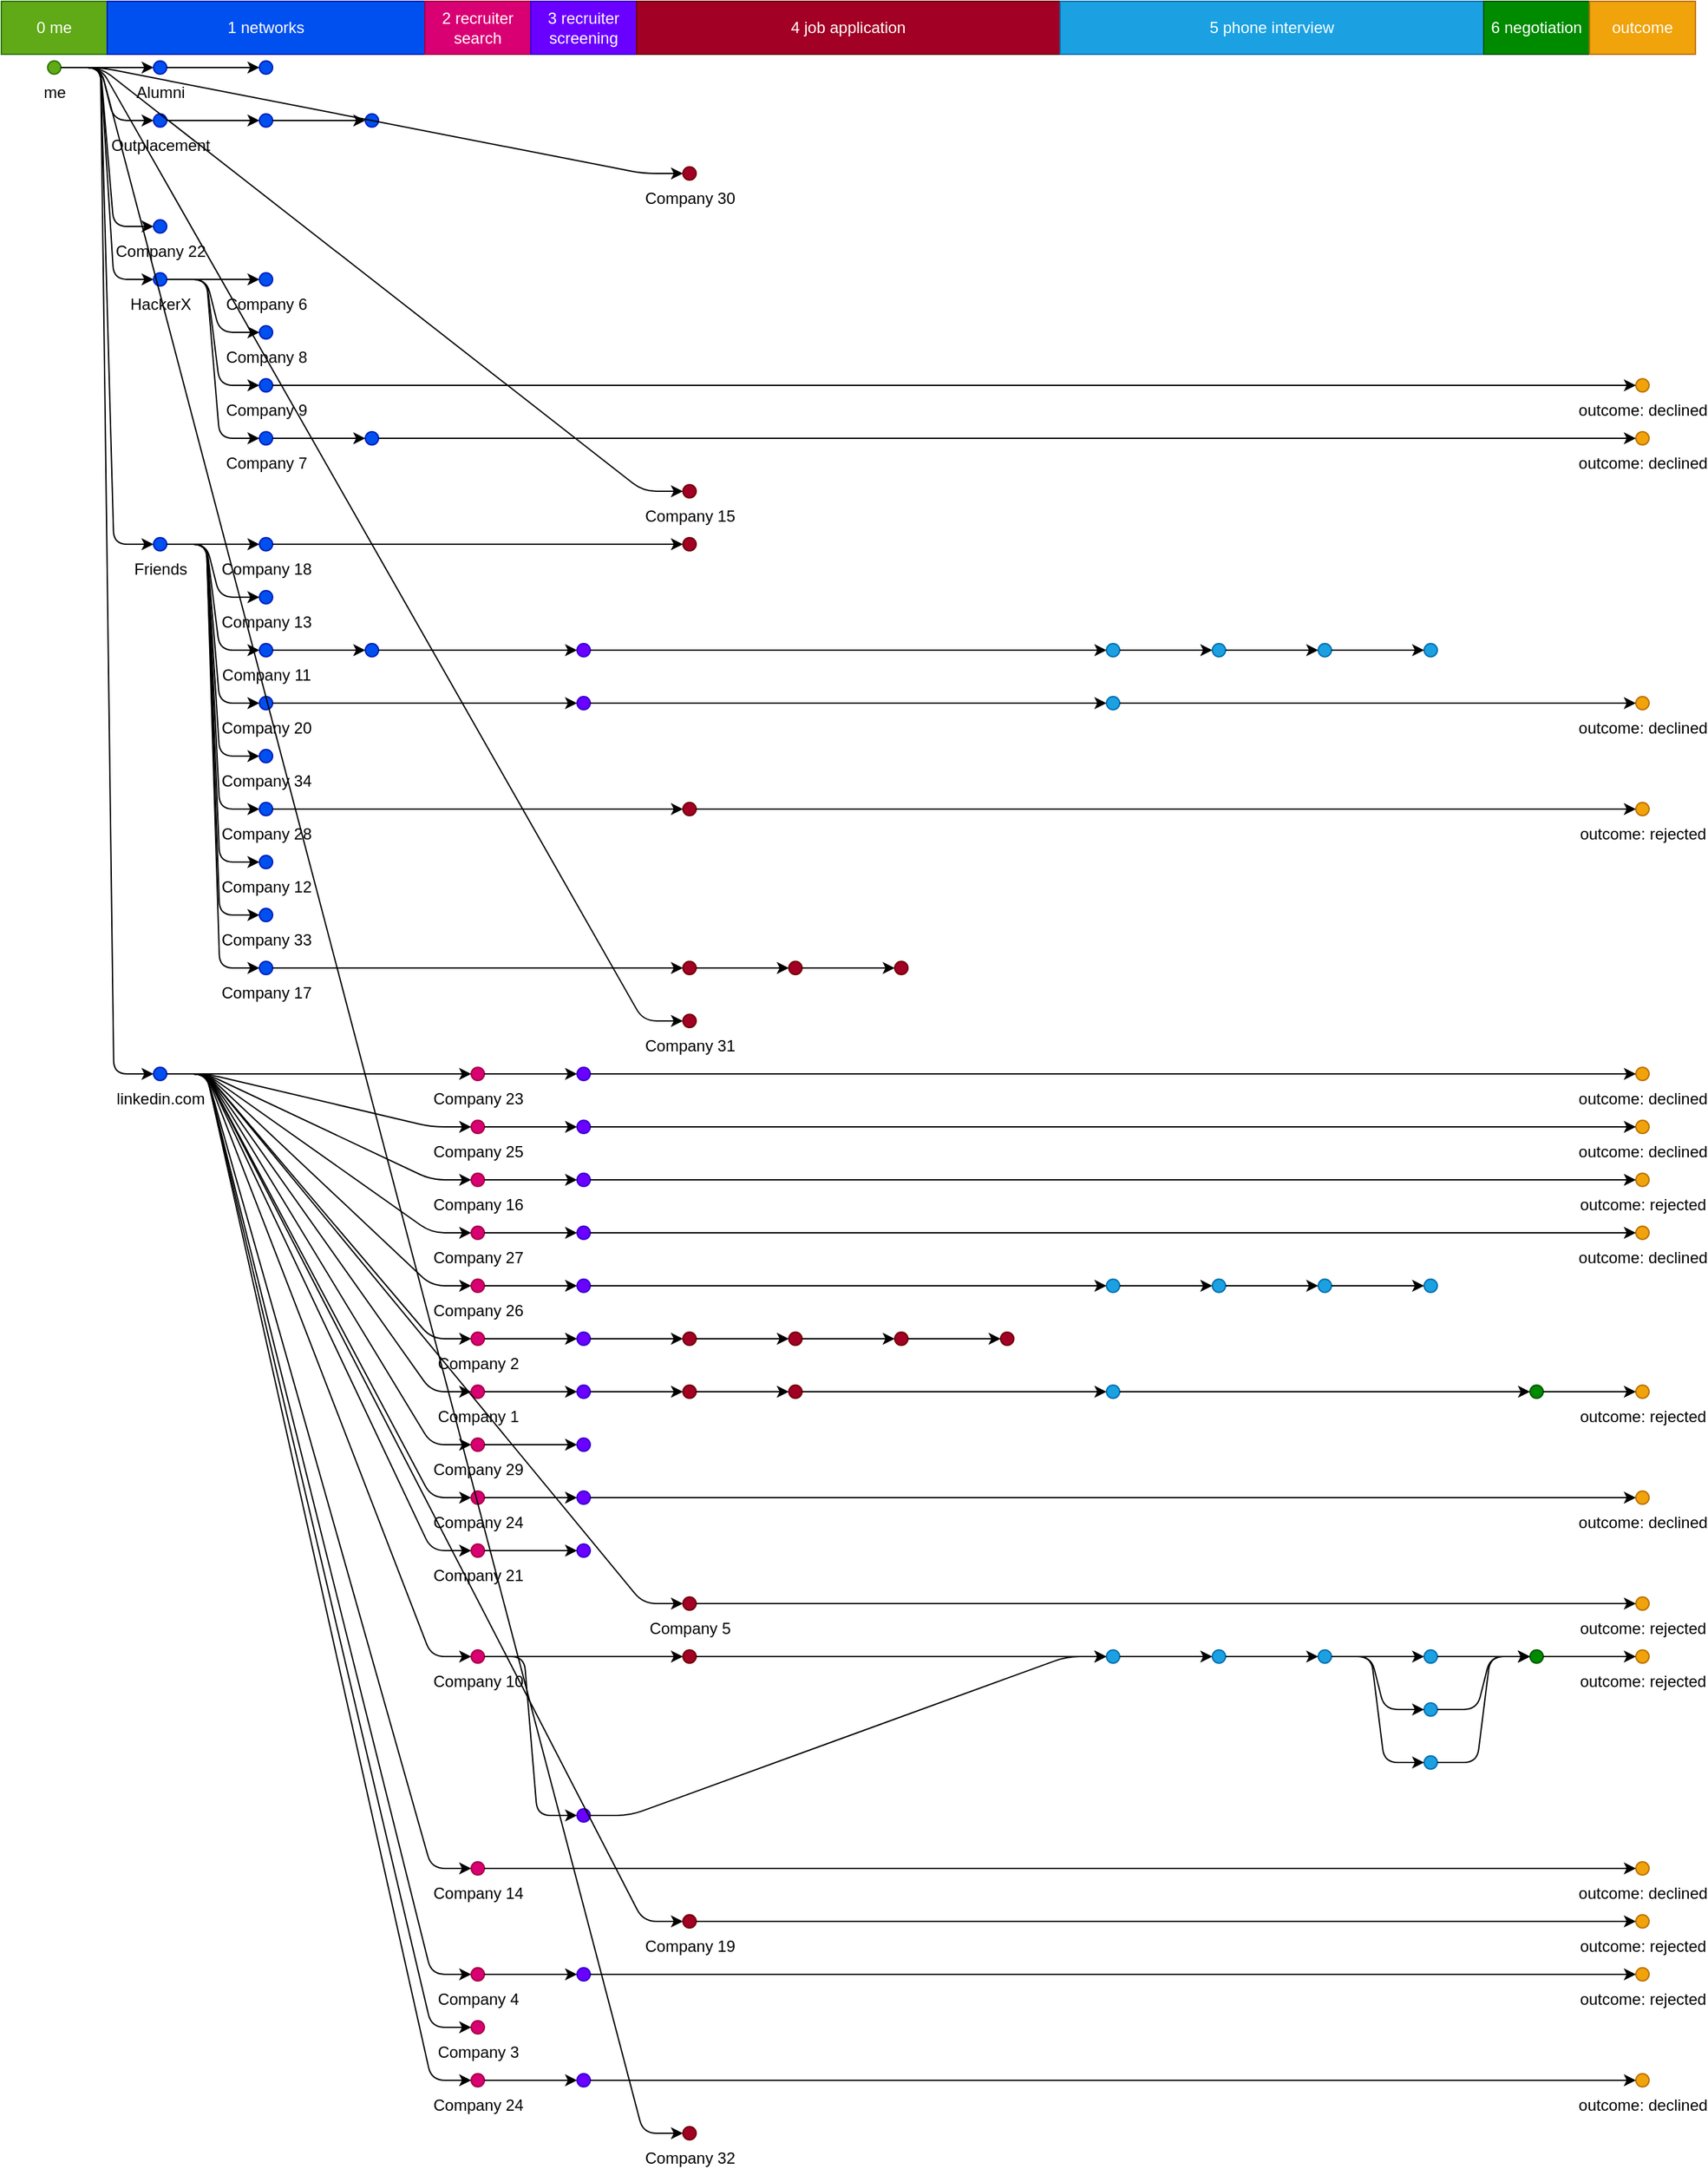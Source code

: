 <mxGraphModel dx="640" dy="480">
	<root>
		<mxCell id="root" style=""></mxCell>
		<mxCell id="layer1" style="" parent="root"></mxCell>
		<mxCell id="0 me" value="0 me" style="html=1;whiteSpace=wrap;fontColor=#ffffff;fillColor=#60A917;strokeColor=#2D7600;" parent="layer1" vertex="1">
			<mxGeometry width="80" height="40" as="geometry"></mxGeometry>
		</mxCell>
		<mxCell id="1 networks" value="1 networks" style="fillColor=#0050ef;html=1;whiteSpace=wrap;fontColor=#ffffff;strokeColor=#001DBC;" parent="layer1" vertex="1">
			<mxGeometry x="80" width="240" height="40" as="geometry"></mxGeometry>
		</mxCell>
		<mxCell id="2 recruiter search" value="2 recruiter search" style="fontColor=#ffffff;fillColor=#d80073;strokeColor=#A50040;html=1;whiteSpace=wrap;" parent="layer1" vertex="1">
			<mxGeometry x="320" width="80" height="40" as="geometry"></mxGeometry>
		</mxCell>
		<mxCell id="3 recruiter screening" value="3 recruiter screening" style="html=1;whiteSpace=wrap;fontColor=#ffffff;strokeColor=#3700CC;fillColor=#6a00ff;" parent="layer1" vertex="1">
			<mxGeometry x="400" width="80" height="40" as="geometry"></mxGeometry>
		</mxCell>
		<mxCell id="4 job application" value="4 job application" style="html=1;whiteSpace=wrap;fontColor=#ffffff;strokeColor=#6F0000;fillColor=#a20025;" parent="layer1" vertex="1">
			<mxGeometry x="480" width="320" height="40" as="geometry"></mxGeometry>
		</mxCell>
		<mxCell id="5 phone interview" value="5 phone interview" style="fontColor=#ffffff;fillColor=#1ba1e2;strokeColor=#006EAF;html=1;whiteSpace=wrap;" parent="layer1" vertex="1">
			<mxGeometry x="800" width="320" height="40" as="geometry"></mxGeometry>
		</mxCell>
		<mxCell id="6 negotiation" value="6 negotiation" style="fillColor=#008a00;html=1;whiteSpace=wrap;fontColor=#ffffff;strokeColor=#005700;" parent="layer1" vertex="1">
			<mxGeometry x="1120" width="80" height="40" as="geometry"></mxGeometry>
		</mxCell>
		<mxCell id="outcome" value="outcome" style="whiteSpace=wrap;fontColor=#ffffff;strokeColor=#BD7000;fillColor=#f0a30a;html=1;" parent="layer1" vertex="1">
			<mxGeometry x="1200" width="80" height="40" as="geometry"></mxGeometry>
		</mxCell>
		<mxCell id="0" value="me" style="ellipse;aspect=fixed;html=1;labelPosition=center;verticalAlign=top;strokeColor=#2D7600;fillColor=#60A917;verticalLabelPosition=bottom;align=center;fontColor=#000000;" parent="layer1" vertex="1">
			<mxGeometry x="35" y="45" width="10" height="10" as="geometry"></mxGeometry>
		</mxCell>
		<mxCell id="wfalumni" value="Alumni" style="align=center;verticalAlign=top;html=1;labelPosition=center;verticalLabelPosition=bottom;fontColor=#000000;strokeColor=#001DBC;fillColor=#0050ef;ellipse;aspect=fixed;" parent="layer1" vertex="1">
			<mxGeometry x="115" y="45" width="10" height="10" as="geometry"></mxGeometry>
		</mxCell>
		<mxCell id="29" style="labelPosition=center;align=center;verticalLabelPosition=bottom;verticalAlign=top;fontColor=#000000;strokeColor=#001DBC;fillColor=#0050ef;ellipse;aspect=fixed;html=1;" parent="layer1" vertex="1">
			<mxGeometry x="195" y="45" width="10" height="10" as="geometry"></mxGeometry>
		</mxCell>
		<mxCell id="wfalumni-29" style="strokeWidth=1;edgeStyle=entityRelationEdgeStyle;orthogonalLoop=1;jettySize=auto;html=1;" parent="layer1" edge="1" source="wfalumni" target="29">
			<mxGeometry relative="1" as="geometry"></mxGeometry>
		</mxCell>
		<mxCell id="0-wfalumni" style="edgeStyle=entityRelationEdgeStyle;orthogonalLoop=1;jettySize=auto;html=1;strokeWidth=1;" parent="layer1" edge="1" source="0" target="wfalumni">
			<mxGeometry relative="1" as="geometry"></mxGeometry>
		</mxCell>
		<mxCell id="keystone" value="Outplacement" style="verticalLabelPosition=bottom;align=center;verticalAlign=top;fontColor=#000000;strokeColor=#001DBC;fillColor=#0050ef;html=1;aspect=fixed;labelPosition=center;ellipse;" parent="layer1" vertex="1">
			<mxGeometry x="115" y="85" width="10" height="10" as="geometry"></mxGeometry>
		</mxCell>
		<mxCell id="14" style="html=1;align=center;fillColor=#0050ef;ellipse;aspect=fixed;labelPosition=center;verticalLabelPosition=bottom;verticalAlign=top;fontColor=#000000;strokeColor=#001DBC;" parent="layer1" vertex="1">
			<mxGeometry x="195" y="85" width="10" height="10" as="geometry"></mxGeometry>
		</mxCell>
		<mxCell id="28" style="ellipse;aspect=fixed;verticalLabelPosition=bottom;align=center;verticalAlign=top;fontColor=#000000;fillColor=#0050ef;strokeColor=#001DBC;html=1;labelPosition=center;" parent="layer1" vertex="1">
			<mxGeometry x="275" y="85" width="10" height="10" as="geometry"></mxGeometry>
		</mxCell>
		<mxCell id="14-28" style="edgeStyle=entityRelationEdgeStyle;orthogonalLoop=1;jettySize=auto;html=1;strokeWidth=1;" parent="layer1" edge="1" source="14" target="28">
			<mxGeometry relative="1" as="geometry"></mxGeometry>
		</mxCell>
		<mxCell id="keystone-14" style="edgeStyle=entityRelationEdgeStyle;orthogonalLoop=1;jettySize=auto;html=1;strokeWidth=1;" parent="layer1" edge="1" source="keystone" target="14">
			<mxGeometry relative="1" as="geometry"></mxGeometry>
		</mxCell>
		<mxCell id="0-keystone" style="jettySize=auto;html=1;strokeWidth=1;edgeStyle=entityRelationEdgeStyle;orthogonalLoop=1;" parent="layer1" edge="1" source="0" target="keystone">
			<mxGeometry relative="1" as="geometry"></mxGeometry>
		</mxCell>
		<mxCell id="84" value="Company 30" style="ellipse;verticalAlign=top;fontColor=#000000;strokeColor=#6F0000;aspect=fixed;html=1;labelPosition=center;verticalLabelPosition=bottom;align=center;fillColor=#a20025;" parent="layer1" vertex="1">
			<mxGeometry x="515" y="125" width="10" height="10" as="geometry"></mxGeometry>
		</mxCell>
		<mxCell id="0-84" style="edgeStyle=entityRelationEdgeStyle;orthogonalLoop=1;jettySize=auto;html=1;strokeWidth=1;" parent="layer1" edge="1" source="0" target="84">
			<mxGeometry relative="1" as="geometry"></mxGeometry>
		</mxCell>
		<mxCell id="42" value="Company 22" style="ellipse;html=1;verticalLabelPosition=bottom;fontColor=#000000;fillColor=#0050ef;aspect=fixed;labelPosition=center;align=center;verticalAlign=top;strokeColor=#001DBC;" parent="layer1" vertex="1">
			<mxGeometry x="115" y="165" width="10" height="10" as="geometry"></mxGeometry>
		</mxCell>
		<mxCell id="0-42" style="orthogonalLoop=1;jettySize=auto;html=1;strokeWidth=1;edgeStyle=entityRelationEdgeStyle;" parent="layer1" edge="1" source="0" target="42">
			<mxGeometry relative="1" as="geometry"></mxGeometry>
		</mxCell>
		<mxCell id="hackerx" value="HackerX" style="ellipse;html=1;labelPosition=center;verticalLabelPosition=bottom;aspect=fixed;align=center;verticalAlign=top;fontColor=#000000;strokeColor=#001DBC;fillColor=#0050ef;" parent="layer1" vertex="1">
			<mxGeometry x="115" y="205" width="10" height="10" as="geometry"></mxGeometry>
		</mxCell>
		<mxCell id="10" value="Company 6" style="aspect=fixed;html=1;align=center;fillColor=#0050ef;ellipse;labelPosition=center;verticalLabelPosition=bottom;verticalAlign=top;fontColor=#000000;strokeColor=#001DBC;" parent="layer1" vertex="1">
			<mxGeometry x="195" y="205" width="10" height="10" as="geometry"></mxGeometry>
		</mxCell>
		<mxCell id="hackerx-10" style="edgeStyle=entityRelationEdgeStyle;orthogonalLoop=1;jettySize=auto;html=1;strokeWidth=1;" parent="layer1" edge="1" source="hackerx" target="10">
			<mxGeometry relative="1" as="geometry"></mxGeometry>
		</mxCell>
		<mxCell id="12" value="Company 8" style="ellipse;align=center;fillColor=#0050ef;aspect=fixed;html=1;labelPosition=center;verticalLabelPosition=bottom;verticalAlign=top;fontColor=#000000;strokeColor=#001DBC;" parent="layer1" vertex="1">
			<mxGeometry x="195" y="245" width="10" height="10" as="geometry"></mxGeometry>
		</mxCell>
		<mxCell id="hackerx-12" style="edgeStyle=entityRelationEdgeStyle;orthogonalLoop=1;jettySize=auto;html=1;strokeWidth=1;" parent="layer1" edge="1" source="hackerx" target="12">
			<mxGeometry relative="1" as="geometry"></mxGeometry>
		</mxCell>
		<mxCell id="13" value="Company 9" style="fillColor=#0050ef;ellipse;html=1;verticalAlign=top;strokeColor=#001DBC;fontColor=#000000;aspect=fixed;labelPosition=center;verticalLabelPosition=bottom;align=center;" parent="layer1" vertex="1">
			<mxGeometry x="195" y="285" width="10" height="10" as="geometry"></mxGeometry>
		</mxCell>
		<mxCell id="13declined" value="outcome: declined" style="labelPosition=center;fillColor=#f0a30a;html=1;aspect=fixed;verticalLabelPosition=bottom;align=center;verticalAlign=top;fontColor=#000000;strokeColor=#BD7000;ellipse;" parent="layer1" vertex="1">
			<mxGeometry x="1235" y="285" width="10" height="10" as="geometry"></mxGeometry>
		</mxCell>
		<mxCell id="13-13declined" style="orthogonalLoop=1;jettySize=auto;html=1;strokeWidth=1;edgeStyle=entityRelationEdgeStyle;" parent="layer1" edge="1" source="13" target="13declined">
			<mxGeometry relative="1" as="geometry"></mxGeometry>
		</mxCell>
		<mxCell id="hackerx-13" style="orthogonalLoop=1;jettySize=auto;html=1;strokeWidth=1;edgeStyle=entityRelationEdgeStyle;" parent="layer1" edge="1" source="hackerx" target="13">
			<mxGeometry relative="1" as="geometry"></mxGeometry>
		</mxCell>
		<mxCell id="11" value="Company 7" style="ellipse;aspect=fixed;html=1;align=center;fontColor=#000000;labelPosition=center;verticalLabelPosition=bottom;verticalAlign=top;fillColor=#0050ef;strokeColor=#001DBC;" parent="layer1" vertex="1">
			<mxGeometry x="195" y="325" width="10" height="10" as="geometry"></mxGeometry>
		</mxCell>
		<mxCell id="17" style="strokeColor=#001DBC;fillColor=#0050ef;aspect=fixed;html=1;verticalAlign=top;fontColor=#000000;ellipse;labelPosition=center;verticalLabelPosition=bottom;align=center;" parent="layer1" vertex="1">
			<mxGeometry x="275" y="325" width="10" height="10" as="geometry"></mxGeometry>
		</mxCell>
		<mxCell id="17declined" value="outcome: declined" style="ellipse;labelPosition=center;verticalLabelPosition=bottom;fontColor=#000000;fillColor=#f0a30a;aspect=fixed;html=1;align=center;verticalAlign=top;strokeColor=#BD7000;" parent="layer1" vertex="1">
			<mxGeometry x="1235" y="325" width="10" height="10" as="geometry"></mxGeometry>
		</mxCell>
		<mxCell id="17-17declined" style="html=1;strokeWidth=1;edgeStyle=entityRelationEdgeStyle;orthogonalLoop=1;jettySize=auto;" parent="layer1" edge="1" source="17" target="17declined">
			<mxGeometry relative="1" as="geometry"></mxGeometry>
		</mxCell>
		<mxCell id="11-17" style="orthogonalLoop=1;jettySize=auto;html=1;strokeWidth=1;edgeStyle=entityRelationEdgeStyle;" parent="layer1" edge="1" source="11" target="17">
			<mxGeometry relative="1" as="geometry"></mxGeometry>
		</mxCell>
		<mxCell id="hackerx-11" style="edgeStyle=entityRelationEdgeStyle;orthogonalLoop=1;jettySize=auto;html=1;strokeWidth=1;" parent="layer1" edge="1" source="hackerx" target="11">
			<mxGeometry relative="1" as="geometry"></mxGeometry>
		</mxCell>
		<mxCell id="0-hackerx" style="edgeStyle=entityRelationEdgeStyle;orthogonalLoop=1;jettySize=auto;html=1;strokeWidth=1;" parent="layer1" edge="1" source="0" target="hackerx">
			<mxGeometry relative="1" as="geometry"></mxGeometry>
		</mxCell>
		<mxCell id="30" value="Company 15" style="verticalLabelPosition=bottom;align=center;verticalAlign=top;fontColor=#000000;fillColor=#a20025;ellipse;html=1;labelPosition=center;strokeColor=#6F0000;aspect=fixed;" parent="layer1" vertex="1">
			<mxGeometry x="515" y="365" width="10" height="10" as="geometry"></mxGeometry>
		</mxCell>
		<mxCell id="0-30" style="edgeStyle=entityRelationEdgeStyle;orthogonalLoop=1;jettySize=auto;html=1;strokeWidth=1;" parent="layer1" edge="1" source="0" target="30">
			<mxGeometry relative="1" as="geometry"></mxGeometry>
		</mxCell>
		<mxCell id="friends" value="Friends" style="align=center;fontColor=#000000;fillColor=#0050ef;ellipse;aspect=fixed;html=1;labelPosition=center;verticalLabelPosition=bottom;verticalAlign=top;strokeColor=#001DBC;" parent="layer1" vertex="1">
			<mxGeometry x="115" y="405" width="10" height="10" as="geometry"></mxGeometry>
		</mxCell>
		<mxCell id="35" value="Company 18" style="fillColor=#0050ef;strokeColor=#001DBC;aspect=fixed;html=1;labelPosition=center;verticalLabelPosition=bottom;align=center;ellipse;verticalAlign=top;fontColor=#000000;" parent="layer1" vertex="1">
			<mxGeometry x="195" y="405" width="10" height="10" as="geometry"></mxGeometry>
		</mxCell>
		<mxCell id="36" style="ellipse;aspect=fixed;align=center;fillColor=#a20025;strokeColor=#6F0000;html=1;labelPosition=center;verticalLabelPosition=bottom;verticalAlign=top;fontColor=#000000;" parent="layer1" vertex="1">
			<mxGeometry x="515" y="405" width="10" height="10" as="geometry"></mxGeometry>
		</mxCell>
		<mxCell id="35-36" style="orthogonalLoop=1;jettySize=auto;html=1;strokeWidth=1;edgeStyle=entityRelationEdgeStyle;" parent="layer1" edge="1" source="35" target="36">
			<mxGeometry relative="1" as="geometry"></mxGeometry>
		</mxCell>
		<mxCell id="friends-35" style="edgeStyle=entityRelationEdgeStyle;orthogonalLoop=1;jettySize=auto;html=1;strokeWidth=1;" parent="layer1" edge="1" source="friends" target="35">
			<mxGeometry relative="1" as="geometry"></mxGeometry>
		</mxCell>
		<mxCell id="22" value="Company 13" style="ellipse;aspect=fixed;labelPosition=center;fontColor=#000000;fillColor=#0050ef;html=1;verticalLabelPosition=bottom;align=center;verticalAlign=top;strokeColor=#001DBC;" parent="layer1" vertex="1">
			<mxGeometry x="195" y="445" width="10" height="10" as="geometry"></mxGeometry>
		</mxCell>
		<mxCell id="friends-22" style="html=1;strokeWidth=1;edgeStyle=entityRelationEdgeStyle;orthogonalLoop=1;jettySize=auto;" parent="layer1" edge="1" source="friends" target="22">
			<mxGeometry relative="1" as="geometry"></mxGeometry>
		</mxCell>
		<mxCell id="18" value="Company 11" style="labelPosition=center;align=center;fillColor=#0050ef;ellipse;aspect=fixed;html=1;verticalLabelPosition=bottom;verticalAlign=top;fontColor=#000000;strokeColor=#001DBC;" parent="layer1" vertex="1">
			<mxGeometry x="195" y="485" width="10" height="10" as="geometry"></mxGeometry>
		</mxCell>
		<mxCell id="19" style="html=1;verticalAlign=top;strokeColor=#001DBC;aspect=fixed;labelPosition=center;verticalLabelPosition=bottom;align=center;fontColor=#000000;fillColor=#0050ef;ellipse;" parent="layer1" vertex="1">
			<mxGeometry x="275" y="485" width="10" height="10" as="geometry"></mxGeometry>
		</mxCell>
		<mxCell id="25" style="strokeColor=#3700CC;fillColor=#6a00ff;ellipse;labelPosition=center;verticalAlign=top;align=center;fontColor=#000000;aspect=fixed;html=1;verticalLabelPosition=bottom;" parent="layer1" vertex="1">
			<mxGeometry x="435" y="485" width="10" height="10" as="geometry"></mxGeometry>
		</mxCell>
		<mxCell id="26" style="verticalLabelPosition=bottom;align=center;fontColor=#000000;fillColor=#1ba1e2;aspect=fixed;html=1;labelPosition=center;verticalAlign=top;strokeColor=#006EAF;ellipse;" parent="layer1" vertex="1">
			<mxGeometry x="835" y="485" width="10" height="10" as="geometry"></mxGeometry>
		</mxCell>
		<mxCell id="51" style="aspect=fixed;html=1;align=center;fontColor=#000000;ellipse;labelPosition=center;verticalLabelPosition=bottom;verticalAlign=top;fillColor=#1ba1e2;strokeColor=#006EAF;" parent="layer1" vertex="1">
			<mxGeometry x="915" y="485" width="10" height="10" as="geometry"></mxGeometry>
		</mxCell>
		<mxCell id="52" style="ellipse;html=1;labelPosition=center;verticalLabelPosition=bottom;verticalAlign=top;aspect=fixed;align=center;fontColor=#000000;strokeColor=#006EAF;fillColor=#1ba1e2;" parent="layer1" vertex="1">
			<mxGeometry x="995" y="485" width="10" height="10" as="geometry"></mxGeometry>
		</mxCell>
		<mxCell id="76" style="ellipse;html=1;verticalLabelPosition=bottom;align=center;fontColor=#000000;strokeColor=#006EAF;aspect=fixed;labelPosition=center;verticalAlign=top;fillColor=#1ba1e2;" parent="layer1" vertex="1">
			<mxGeometry x="1075" y="485" width="10" height="10" as="geometry"></mxGeometry>
		</mxCell>
		<mxCell id="52-76" style="strokeWidth=1;edgeStyle=entityRelationEdgeStyle;orthogonalLoop=1;jettySize=auto;html=1;" parent="layer1" edge="1" source="52" target="76">
			<mxGeometry relative="1" as="geometry"></mxGeometry>
		</mxCell>
		<mxCell id="51-52" style="strokeWidth=1;edgeStyle=entityRelationEdgeStyle;orthogonalLoop=1;jettySize=auto;html=1;" parent="layer1" edge="1" source="51" target="52">
			<mxGeometry relative="1" as="geometry"></mxGeometry>
		</mxCell>
		<mxCell id="26-51" style="edgeStyle=entityRelationEdgeStyle;orthogonalLoop=1;jettySize=auto;html=1;strokeWidth=1;" parent="layer1" edge="1" source="26" target="51">
			<mxGeometry relative="1" as="geometry"></mxGeometry>
		</mxCell>
		<mxCell id="25-26" style="strokeWidth=1;edgeStyle=entityRelationEdgeStyle;orthogonalLoop=1;jettySize=auto;html=1;" parent="layer1" edge="1" source="25" target="26">
			<mxGeometry relative="1" as="geometry"></mxGeometry>
		</mxCell>
		<mxCell id="19-25" style="edgeStyle=entityRelationEdgeStyle;orthogonalLoop=1;jettySize=auto;html=1;strokeWidth=1;" parent="layer1" edge="1" source="19" target="25">
			<mxGeometry relative="1" as="geometry"></mxGeometry>
		</mxCell>
		<mxCell id="18-19" style="edgeStyle=entityRelationEdgeStyle;orthogonalLoop=1;jettySize=auto;html=1;strokeWidth=1;" parent="layer1" edge="1" source="18" target="19">
			<mxGeometry relative="1" as="geometry"></mxGeometry>
		</mxCell>
		<mxCell id="friends-18" style="edgeStyle=entityRelationEdgeStyle;orthogonalLoop=1;jettySize=auto;html=1;strokeWidth=1;" parent="layer1" edge="1" source="friends" target="18">
			<mxGeometry relative="1" as="geometry"></mxGeometry>
		</mxCell>
		<mxCell id="38" value="Company 20" style="strokeColor=#001DBC;aspect=fixed;html=1;align=center;verticalAlign=top;fontColor=#000000;fillColor=#0050ef;ellipse;labelPosition=center;verticalLabelPosition=bottom;" parent="layer1" vertex="1">
			<mxGeometry x="195" y="525" width="10" height="10" as="geometry"></mxGeometry>
		</mxCell>
		<mxCell id="39" style="ellipse;aspect=fixed;html=1;align=center;verticalAlign=top;strokeColor=#3700CC;labelPosition=center;verticalLabelPosition=bottom;fontColor=#000000;fillColor=#6a00ff;" parent="layer1" vertex="1">
			<mxGeometry x="435" y="525" width="10" height="10" as="geometry"></mxGeometry>
		</mxCell>
		<mxCell id="40" style="aspect=fixed;html=1;verticalLabelPosition=bottom;align=center;verticalAlign=top;fillColor=#1ba1e2;ellipse;labelPosition=center;fontColor=#000000;strokeColor=#006EAF;" parent="layer1" vertex="1">
			<mxGeometry x="835" y="525" width="10" height="10" as="geometry"></mxGeometry>
		</mxCell>
		<mxCell id="40declined" value="outcome: declined" style="align=center;verticalAlign=top;strokeColor=#BD7000;ellipse;html=1;labelPosition=center;verticalLabelPosition=bottom;aspect=fixed;fontColor=#000000;fillColor=#f0a30a;" parent="layer1" vertex="1">
			<mxGeometry x="1235" y="525" width="10" height="10" as="geometry"></mxGeometry>
		</mxCell>
		<mxCell id="40-40declined" style="edgeStyle=entityRelationEdgeStyle;orthogonalLoop=1;jettySize=auto;html=1;strokeWidth=1;" parent="layer1" edge="1" source="40" target="40declined">
			<mxGeometry relative="1" as="geometry"></mxGeometry>
		</mxCell>
		<mxCell id="39-40" style="orthogonalLoop=1;jettySize=auto;html=1;strokeWidth=1;edgeStyle=entityRelationEdgeStyle;" parent="layer1" edge="1" source="39" target="40">
			<mxGeometry relative="1" as="geometry"></mxGeometry>
		</mxCell>
		<mxCell id="38-39" style="edgeStyle=entityRelationEdgeStyle;orthogonalLoop=1;jettySize=auto;html=1;strokeWidth=1;" parent="layer1" edge="1" source="38" target="39">
			<mxGeometry relative="1" as="geometry"></mxGeometry>
		</mxCell>
		<mxCell id="friends-38" style="strokeWidth=1;edgeStyle=entityRelationEdgeStyle;orthogonalLoop=1;jettySize=auto;html=1;" parent="layer1" edge="1" source="friends" target="38">
			<mxGeometry relative="1" as="geometry"></mxGeometry>
		</mxCell>
		<mxCell id="90" value="Company 34" style="verticalAlign=top;fontColor=#000000;strokeColor=#001DBC;ellipse;aspect=fixed;labelPosition=center;align=center;html=1;verticalLabelPosition=bottom;fillColor=#0050ef;" parent="layer1" vertex="1">
			<mxGeometry x="195" y="565" width="10" height="10" as="geometry"></mxGeometry>
		</mxCell>
		<mxCell id="friends-90" style="edgeStyle=entityRelationEdgeStyle;orthogonalLoop=1;jettySize=auto;html=1;strokeWidth=1;" parent="layer1" edge="1" source="friends" target="90">
			<mxGeometry relative="1" as="geometry"></mxGeometry>
		</mxCell>
		<mxCell id="78" value="Company 28" style="ellipse;aspect=fixed;html=1;fontColor=#000000;strokeColor=#001DBC;labelPosition=center;verticalLabelPosition=bottom;align=center;verticalAlign=top;fillColor=#0050ef;" parent="layer1" vertex="1">
			<mxGeometry x="195" y="605" width="10" height="10" as="geometry"></mxGeometry>
		</mxCell>
		<mxCell id="82" style="strokeColor=#6F0000;ellipse;aspect=fixed;html=1;labelPosition=center;verticalAlign=top;verticalLabelPosition=bottom;align=center;fontColor=#000000;fillColor=#a20025;" parent="layer1" vertex="1">
			<mxGeometry x="515" y="605" width="10" height="10" as="geometry"></mxGeometry>
		</mxCell>
		<mxCell id="82rejected" value="outcome: rejected" style="ellipse;labelPosition=center;strokeColor=#BD7000;aspect=fixed;html=1;verticalLabelPosition=bottom;align=center;verticalAlign=top;fontColor=#000000;fillColor=#f0a30a;" parent="layer1" vertex="1">
			<mxGeometry x="1235" y="605" width="10" height="10" as="geometry"></mxGeometry>
		</mxCell>
		<mxCell id="82-82rejected" style="html=1;strokeWidth=1;edgeStyle=entityRelationEdgeStyle;orthogonalLoop=1;jettySize=auto;" parent="layer1" edge="1" source="82" target="82rejected">
			<mxGeometry relative="1" as="geometry"></mxGeometry>
		</mxCell>
		<mxCell id="78-82" style="jettySize=auto;html=1;strokeWidth=1;edgeStyle=entityRelationEdgeStyle;orthogonalLoop=1;" parent="layer1" edge="1" source="78" target="82">
			<mxGeometry relative="1" as="geometry"></mxGeometry>
		</mxCell>
		<mxCell id="friends-78" style="edgeStyle=entityRelationEdgeStyle;orthogonalLoop=1;jettySize=auto;html=1;strokeWidth=1;" parent="layer1" edge="1" source="friends" target="78">
			<mxGeometry relative="1" as="geometry"></mxGeometry>
		</mxCell>
		<mxCell id="21" value="Company 12" style="fontColor=#000000;strokeColor=#001DBC;fillColor=#0050ef;html=1;labelPosition=center;verticalLabelPosition=bottom;verticalAlign=top;ellipse;aspect=fixed;align=center;" parent="layer1" vertex="1">
			<mxGeometry x="195" y="645" width="10" height="10" as="geometry"></mxGeometry>
		</mxCell>
		<mxCell id="friends-21" style="strokeWidth=1;edgeStyle=entityRelationEdgeStyle;orthogonalLoop=1;jettySize=auto;html=1;" parent="layer1" edge="1" source="friends" target="21">
			<mxGeometry relative="1" as="geometry"></mxGeometry>
		</mxCell>
		<mxCell id="89" value="Company 33" style="fontColor=#000000;strokeColor=#001DBC;fillColor=#0050ef;align=center;aspect=fixed;html=1;labelPosition=center;verticalLabelPosition=bottom;verticalAlign=top;ellipse;" parent="layer1" vertex="1">
			<mxGeometry x="195" y="685" width="10" height="10" as="geometry"></mxGeometry>
		</mxCell>
		<mxCell id="friends-89" style="jettySize=auto;html=1;strokeWidth=1;edgeStyle=entityRelationEdgeStyle;orthogonalLoop=1;" parent="layer1" edge="1" source="friends" target="89">
			<mxGeometry relative="1" as="geometry"></mxGeometry>
		</mxCell>
		<mxCell id="33" value="Company 17" style="strokeColor=#001DBC;ellipse;html=1;align=center;fontColor=#000000;fillColor=#0050ef;aspect=fixed;labelPosition=center;verticalLabelPosition=bottom;verticalAlign=top;" parent="layer1" vertex="1">
			<mxGeometry x="195" y="725" width="10" height="10" as="geometry"></mxGeometry>
		</mxCell>
		<mxCell id="34" style="ellipse;verticalLabelPosition=bottom;verticalAlign=top;strokeColor=#6F0000;aspect=fixed;html=1;labelPosition=center;align=center;fontColor=#000000;fillColor=#a20025;" parent="layer1" vertex="1">
			<mxGeometry x="515" y="725" width="10" height="10" as="geometry"></mxGeometry>
		</mxCell>
		<mxCell id="54" style="labelPosition=center;verticalLabelPosition=bottom;verticalAlign=top;fillColor=#a20025;ellipse;aspect=fixed;html=1;align=center;fontColor=#000000;strokeColor=#6F0000;" parent="layer1" vertex="1">
			<mxGeometry x="595" y="725" width="10" height="10" as="geometry"></mxGeometry>
		</mxCell>
		<mxCell id="61" style="align=center;fontColor=#000000;strokeColor=#6F0000;fillColor=#a20025;ellipse;aspect=fixed;html=1;labelPosition=center;verticalLabelPosition=bottom;verticalAlign=top;" parent="layer1" vertex="1">
			<mxGeometry x="675" y="725" width="10" height="10" as="geometry"></mxGeometry>
		</mxCell>
		<mxCell id="54-61" style="edgeStyle=entityRelationEdgeStyle;orthogonalLoop=1;jettySize=auto;html=1;strokeWidth=1;" parent="layer1" edge="1" source="54" target="61">
			<mxGeometry relative="1" as="geometry"></mxGeometry>
		</mxCell>
		<mxCell id="34-54" style="edgeStyle=entityRelationEdgeStyle;orthogonalLoop=1;jettySize=auto;html=1;strokeWidth=1;" parent="layer1" edge="1" source="34" target="54">
			<mxGeometry relative="1" as="geometry"></mxGeometry>
		</mxCell>
		<mxCell id="33-34" style="strokeWidth=1;edgeStyle=entityRelationEdgeStyle;orthogonalLoop=1;jettySize=auto;html=1;" parent="layer1" edge="1" source="33" target="34">
			<mxGeometry relative="1" as="geometry"></mxGeometry>
		</mxCell>
		<mxCell id="friends-33" style="edgeStyle=entityRelationEdgeStyle;orthogonalLoop=1;jettySize=auto;html=1;strokeWidth=1;" parent="layer1" edge="1" source="friends" target="33">
			<mxGeometry relative="1" as="geometry"></mxGeometry>
		</mxCell>
		<mxCell id="0-friends" style="jettySize=auto;html=1;strokeWidth=1;edgeStyle=entityRelationEdgeStyle;orthogonalLoop=1;" parent="layer1" edge="1" source="0" target="friends">
			<mxGeometry relative="1" as="geometry"></mxGeometry>
		</mxCell>
		<mxCell id="85" value="Company 31" style="align=center;fontColor=#000000;strokeColor=#6F0000;ellipse;html=1;labelPosition=center;fillColor=#a20025;aspect=fixed;verticalLabelPosition=bottom;verticalAlign=top;" parent="layer1" vertex="1">
			<mxGeometry x="515" y="765" width="10" height="10" as="geometry"></mxGeometry>
		</mxCell>
		<mxCell id="0-85" style="edgeStyle=entityRelationEdgeStyle;orthogonalLoop=1;jettySize=auto;html=1;strokeWidth=1;" parent="layer1" edge="1" source="0" target="85">
			<mxGeometry relative="1" as="geometry"></mxGeometry>
		</mxCell>
		<mxCell id="linkedin" value="linkedin.com" style="ellipse;aspect=fixed;labelPosition=center;fillColor=#0050ef;html=1;verticalLabelPosition=bottom;align=center;verticalAlign=top;fontColor=#000000;strokeColor=#001DBC;" parent="layer1" vertex="1">
			<mxGeometry x="115" y="805" width="10" height="10" as="geometry"></mxGeometry>
		</mxCell>
		<mxCell id="45" value="Company 23" style="align=center;verticalAlign=top;strokeColor=#A50040;html=1;verticalLabelPosition=bottom;labelPosition=center;fontColor=#000000;fillColor=#d80073;ellipse;aspect=fixed;" parent="layer1" vertex="1">
			<mxGeometry x="355" y="805" width="10" height="10" as="geometry"></mxGeometry>
		</mxCell>
		<mxCell id="46" style="ellipse;aspect=fixed;labelPosition=center;verticalLabelPosition=bottom;fillColor=#6a00ff;html=1;align=center;verticalAlign=top;fontColor=#000000;strokeColor=#3700CC;" parent="layer1" vertex="1">
			<mxGeometry x="435" y="805" width="10" height="10" as="geometry"></mxGeometry>
		</mxCell>
		<mxCell id="46declined" value="outcome: declined" style="aspect=fixed;labelPosition=center;verticalLabelPosition=bottom;align=center;fontColor=#000000;fillColor=#f0a30a;ellipse;html=1;verticalAlign=top;strokeColor=#BD7000;" parent="layer1" vertex="1">
			<mxGeometry x="1235" y="805" width="10" height="10" as="geometry"></mxGeometry>
		</mxCell>
		<mxCell id="46-46declined" style="edgeStyle=entityRelationEdgeStyle;orthogonalLoop=1;jettySize=auto;html=1;strokeWidth=1;" parent="layer1" edge="1" source="46" target="46declined">
			<mxGeometry relative="1" as="geometry"></mxGeometry>
		</mxCell>
		<mxCell id="45-46" style="edgeStyle=entityRelationEdgeStyle;orthogonalLoop=1;jettySize=auto;html=1;strokeWidth=1;" parent="layer1" edge="1" source="45" target="46">
			<mxGeometry relative="1" as="geometry"></mxGeometry>
		</mxCell>
		<mxCell id="linkedin-45" style="edgeStyle=entityRelationEdgeStyle;orthogonalLoop=1;jettySize=auto;html=1;strokeWidth=1;" parent="layer1" edge="1" source="linkedin" target="45">
			<mxGeometry relative="1" as="geometry"></mxGeometry>
		</mxCell>
		<mxCell id="49" value="Company 25" style="verticalLabelPosition=bottom;align=center;verticalAlign=top;strokeColor=#A50040;ellipse;aspect=fixed;html=1;labelPosition=center;fontColor=#000000;fillColor=#d80073;" parent="layer1" vertex="1">
			<mxGeometry x="355" y="845" width="10" height="10" as="geometry"></mxGeometry>
		</mxCell>
		<mxCell id="50" style="aspect=fixed;html=1;labelPosition=center;strokeColor=#3700CC;ellipse;align=center;verticalAlign=top;fontColor=#000000;fillColor=#6a00ff;verticalLabelPosition=bottom;" parent="layer1" vertex="1">
			<mxGeometry x="435" y="845" width="10" height="10" as="geometry"></mxGeometry>
		</mxCell>
		<mxCell id="50declined" value="outcome: declined" style="strokeColor=#BD7000;fillColor=#f0a30a;aspect=fixed;verticalLabelPosition=bottom;align=center;verticalAlign=top;ellipse;html=1;labelPosition=center;fontColor=#000000;" parent="layer1" vertex="1">
			<mxGeometry x="1235" y="845" width="10" height="10" as="geometry"></mxGeometry>
		</mxCell>
		<mxCell id="50-50declined" style="edgeStyle=entityRelationEdgeStyle;orthogonalLoop=1;jettySize=auto;html=1;strokeWidth=1;" parent="layer1" edge="1" source="50" target="50declined">
			<mxGeometry relative="1" as="geometry"></mxGeometry>
		</mxCell>
		<mxCell id="49-50" style="edgeStyle=entityRelationEdgeStyle;orthogonalLoop=1;jettySize=auto;html=1;strokeWidth=1;" parent="layer1" edge="1" source="49" target="50">
			<mxGeometry relative="1" as="geometry"></mxGeometry>
		</mxCell>
		<mxCell id="linkedin-49" style="jettySize=auto;html=1;strokeWidth=1;edgeStyle=entityRelationEdgeStyle;orthogonalLoop=1;" parent="layer1" edge="1" source="linkedin" target="49">
			<mxGeometry relative="1" as="geometry"></mxGeometry>
		</mxCell>
		<mxCell id="31" value="Company 16" style="ellipse;aspect=fixed;verticalLabelPosition=bottom;strokeColor=#A50040;fillColor=#d80073;html=1;labelPosition=center;align=center;verticalAlign=top;fontColor=#000000;" parent="layer1" vertex="1">
			<mxGeometry x="355" y="885" width="10" height="10" as="geometry"></mxGeometry>
		</mxCell>
		<mxCell id="32" style="labelPosition=center;verticalAlign=top;strokeColor=#3700CC;verticalLabelPosition=bottom;align=center;fontColor=#000000;fillColor=#6a00ff;ellipse;aspect=fixed;html=1;" parent="layer1" vertex="1">
			<mxGeometry x="435" y="885" width="10" height="10" as="geometry"></mxGeometry>
		</mxCell>
		<mxCell id="32rejected" value="outcome: rejected" style="ellipse;aspect=fixed;html=1;labelPosition=center;align=center;fontColor=#000000;fillColor=#f0a30a;verticalLabelPosition=bottom;verticalAlign=top;strokeColor=#BD7000;" parent="layer1" vertex="1">
			<mxGeometry x="1235" y="885" width="10" height="10" as="geometry"></mxGeometry>
		</mxCell>
		<mxCell id="32-32rejected" style="edgeStyle=entityRelationEdgeStyle;orthogonalLoop=1;jettySize=auto;html=1;strokeWidth=1;" parent="layer1" edge="1" source="32" target="32rejected">
			<mxGeometry relative="1" as="geometry"></mxGeometry>
		</mxCell>
		<mxCell id="31-32" style="edgeStyle=entityRelationEdgeStyle;orthogonalLoop=1;jettySize=auto;html=1;strokeWidth=1;" parent="layer1" edge="1" source="31" target="32">
			<mxGeometry relative="1" as="geometry"></mxGeometry>
		</mxCell>
		<mxCell id="linkedin-31" style="edgeStyle=entityRelationEdgeStyle;orthogonalLoop=1;jettySize=auto;html=1;strokeWidth=1;" parent="layer1" edge="1" source="linkedin" target="31">
			<mxGeometry relative="1" as="geometry"></mxGeometry>
		</mxCell>
		<mxCell id="62" value="Company 27" style="ellipse;verticalLabelPosition=bottom;strokeColor=#A50040;verticalAlign=top;fontColor=#000000;fillColor=#d80073;aspect=fixed;html=1;labelPosition=center;align=center;" parent="layer1" vertex="1">
			<mxGeometry x="355" y="925" width="10" height="10" as="geometry"></mxGeometry>
		</mxCell>
		<mxCell id="63" style="fontColor=#000000;strokeColor=#3700CC;fillColor=#6a00ff;aspect=fixed;labelPosition=center;verticalAlign=top;align=center;ellipse;html=1;verticalLabelPosition=bottom;" parent="layer1" vertex="1">
			<mxGeometry x="435" y="925" width="10" height="10" as="geometry"></mxGeometry>
		</mxCell>
		<mxCell id="63declined" value="outcome: declined" style="html=1;verticalLabelPosition=bottom;fontColor=#000000;strokeColor=#BD7000;fillColor=#f0a30a;ellipse;aspect=fixed;verticalAlign=top;labelPosition=center;align=center;" parent="layer1" vertex="1">
			<mxGeometry x="1235" y="925" width="10" height="10" as="geometry"></mxGeometry>
		</mxCell>
		<mxCell id="63-63declined" style="strokeWidth=1;edgeStyle=entityRelationEdgeStyle;orthogonalLoop=1;jettySize=auto;html=1;" parent="layer1" edge="1" source="63" target="63declined">
			<mxGeometry relative="1" as="geometry"></mxGeometry>
		</mxCell>
		<mxCell id="62-63" style="edgeStyle=entityRelationEdgeStyle;orthogonalLoop=1;jettySize=auto;html=1;strokeWidth=1;" parent="layer1" edge="1" source="62" target="63">
			<mxGeometry relative="1" as="geometry"></mxGeometry>
		</mxCell>
		<mxCell id="linkedin-62" style="edgeStyle=entityRelationEdgeStyle;orthogonalLoop=1;jettySize=auto;html=1;strokeWidth=1;" parent="layer1" edge="1" source="linkedin" target="62">
			<mxGeometry relative="1" as="geometry"></mxGeometry>
		</mxCell>
		<mxCell id="59" value="Company 26" style="fillColor=#d80073;labelPosition=center;align=center;verticalAlign=top;fontColor=#000000;strokeColor=#A50040;ellipse;aspect=fixed;html=1;verticalLabelPosition=bottom;" parent="layer1" vertex="1">
			<mxGeometry x="355" y="965" width="10" height="10" as="geometry"></mxGeometry>
		</mxCell>
		<mxCell id="60" style="aspect=fixed;html=1;labelPosition=center;fontColor=#000000;fillColor=#6a00ff;ellipse;verticalLabelPosition=bottom;align=center;verticalAlign=top;strokeColor=#3700CC;" parent="layer1" vertex="1">
			<mxGeometry x="435" y="965" width="10" height="10" as="geometry"></mxGeometry>
		</mxCell>
		<mxCell id="68" style="labelPosition=center;verticalLabelPosition=bottom;align=center;fontColor=#000000;fillColor=#1ba1e2;ellipse;aspect=fixed;html=1;verticalAlign=top;strokeColor=#006EAF;" parent="layer1" vertex="1">
			<mxGeometry x="835" y="965" width="10" height="10" as="geometry"></mxGeometry>
		</mxCell>
		<mxCell id="79" style="strokeColor=#006EAF;ellipse;html=1;labelPosition=center;verticalLabelPosition=bottom;fontColor=#000000;aspect=fixed;align=center;verticalAlign=top;fillColor=#1ba1e2;" parent="layer1" vertex="1">
			<mxGeometry x="915" y="965" width="10" height="10" as="geometry"></mxGeometry>
		</mxCell>
		<mxCell id="80" style="strokeColor=#006EAF;fillColor=#1ba1e2;ellipse;labelPosition=center;verticalAlign=top;align=center;fontColor=#000000;aspect=fixed;html=1;verticalLabelPosition=bottom;" parent="layer1" vertex="1">
			<mxGeometry x="995" y="965" width="10" height="10" as="geometry"></mxGeometry>
		</mxCell>
		<mxCell id="81" style="labelPosition=center;verticalLabelPosition=bottom;verticalAlign=top;fontColor=#000000;ellipse;html=1;strokeColor=#006EAF;fillColor=#1ba1e2;aspect=fixed;align=center;" parent="layer1" vertex="1">
			<mxGeometry x="1075" y="965" width="10" height="10" as="geometry"></mxGeometry>
		</mxCell>
		<mxCell id="80-81" style="orthogonalLoop=1;jettySize=auto;html=1;strokeWidth=1;edgeStyle=entityRelationEdgeStyle;" parent="layer1" edge="1" source="80" target="81">
			<mxGeometry relative="1" as="geometry"></mxGeometry>
		</mxCell>
		<mxCell id="79-80" style="html=1;strokeWidth=1;edgeStyle=entityRelationEdgeStyle;orthogonalLoop=1;jettySize=auto;" parent="layer1" edge="1" source="79" target="80">
			<mxGeometry relative="1" as="geometry"></mxGeometry>
		</mxCell>
		<mxCell id="68-79" style="html=1;strokeWidth=1;edgeStyle=entityRelationEdgeStyle;orthogonalLoop=1;jettySize=auto;" parent="layer1" edge="1" source="68" target="79">
			<mxGeometry relative="1" as="geometry"></mxGeometry>
		</mxCell>
		<mxCell id="60-68" style="jettySize=auto;html=1;strokeWidth=1;edgeStyle=entityRelationEdgeStyle;orthogonalLoop=1;" parent="layer1" edge="1" source="60" target="68">
			<mxGeometry relative="1" as="geometry"></mxGeometry>
		</mxCell>
		<mxCell id="59-60" style="jettySize=auto;html=1;strokeWidth=1;edgeStyle=entityRelationEdgeStyle;orthogonalLoop=1;" parent="layer1" edge="1" source="59" target="60">
			<mxGeometry relative="1" as="geometry"></mxGeometry>
		</mxCell>
		<mxCell id="linkedin-59" style="orthogonalLoop=1;jettySize=auto;html=1;strokeWidth=1;edgeStyle=entityRelationEdgeStyle;" parent="layer1" edge="1" source="linkedin" target="59">
			<mxGeometry relative="1" as="geometry"></mxGeometry>
		</mxCell>
		<mxCell id="2" value="Company 2" style="ellipse;aspect=fixed;align=center;verticalAlign=top;fontColor=#000000;fillColor=#d80073;html=1;labelPosition=center;verticalLabelPosition=bottom;strokeColor=#A50040;" parent="layer1" vertex="1">
			<mxGeometry x="355" y="1005" width="10" height="10" as="geometry"></mxGeometry>
		</mxCell>
		<mxCell id="9" style="align=center;fillColor=#6a00ff;strokeColor=#3700CC;ellipse;aspect=fixed;html=1;labelPosition=center;verticalLabelPosition=bottom;verticalAlign=top;fontColor=#000000;" parent="layer1" vertex="1">
			<mxGeometry x="435" y="1005" width="10" height="10" as="geometry"></mxGeometry>
		</mxCell>
		<mxCell id="23" style="verticalLabelPosition=bottom;align=center;fontColor=#000000;ellipse;aspect=fixed;html=1;labelPosition=center;verticalAlign=top;strokeColor=#6F0000;fillColor=#a20025;" parent="layer1" vertex="1">
			<mxGeometry x="515" y="1005" width="10" height="10" as="geometry"></mxGeometry>
		</mxCell>
		<mxCell id="57" style="verticalLabelPosition=bottom;aspect=fixed;html=1;labelPosition=center;align=center;verticalAlign=top;fontColor=#000000;strokeColor=#6F0000;fillColor=#a20025;ellipse;" parent="layer1" vertex="1">
			<mxGeometry x="595" y="1005" width="10" height="10" as="geometry"></mxGeometry>
		</mxCell>
		<mxCell id="77" style="ellipse;labelPosition=center;align=center;fillColor=#a20025;aspect=fixed;html=1;verticalLabelPosition=bottom;verticalAlign=top;fontColor=#000000;strokeColor=#6F0000;" parent="layer1" vertex="1">
			<mxGeometry x="675" y="1005" width="10" height="10" as="geometry"></mxGeometry>
		</mxCell>
		<mxCell id="88" style="ellipse;html=1;labelPosition=center;align=center;aspect=fixed;verticalLabelPosition=bottom;verticalAlign=top;fontColor=#000000;strokeColor=#6F0000;fillColor=#a20025;" parent="layer1" vertex="1">
			<mxGeometry x="755" y="1005" width="10" height="10" as="geometry"></mxGeometry>
		</mxCell>
		<mxCell id="77-88" style="html=1;strokeWidth=1;edgeStyle=entityRelationEdgeStyle;orthogonalLoop=1;jettySize=auto;" parent="layer1" edge="1" source="77" target="88">
			<mxGeometry relative="1" as="geometry"></mxGeometry>
		</mxCell>
		<mxCell id="57-77" style="jettySize=auto;html=1;strokeWidth=1;edgeStyle=entityRelationEdgeStyle;orthogonalLoop=1;" parent="layer1" edge="1" source="57" target="77">
			<mxGeometry relative="1" as="geometry"></mxGeometry>
		</mxCell>
		<mxCell id="23-57" style="orthogonalLoop=1;jettySize=auto;html=1;strokeWidth=1;edgeStyle=entityRelationEdgeStyle;" parent="layer1" edge="1" source="23" target="57">
			<mxGeometry relative="1" as="geometry"></mxGeometry>
		</mxCell>
		<mxCell id="9-23" style="edgeStyle=entityRelationEdgeStyle;orthogonalLoop=1;jettySize=auto;html=1;strokeWidth=1;" parent="layer1" edge="1" source="9" target="23">
			<mxGeometry relative="1" as="geometry"></mxGeometry>
		</mxCell>
		<mxCell id="2-9" style="strokeWidth=1;edgeStyle=entityRelationEdgeStyle;orthogonalLoop=1;jettySize=auto;html=1;" parent="layer1" edge="1" source="2" target="9">
			<mxGeometry relative="1" as="geometry"></mxGeometry>
		</mxCell>
		<mxCell id="linkedin-2" style="html=1;strokeWidth=1;edgeStyle=entityRelationEdgeStyle;orthogonalLoop=1;jettySize=auto;" parent="layer1" edge="1" source="linkedin" target="2">
			<mxGeometry relative="1" as="geometry"></mxGeometry>
		</mxCell>
		<mxCell id="1" value="Company 1" style="ellipse;verticalLabelPosition=bottom;align=center;verticalAlign=top;fontColor=#000000;aspect=fixed;html=1;labelPosition=center;strokeColor=#A50040;fillColor=#d80073;" parent="layer1" vertex="1">
			<mxGeometry x="355" y="1045" width="10" height="10" as="geometry"></mxGeometry>
		</mxCell>
		<mxCell id="6" style="align=center;verticalAlign=top;fontColor=#000000;strokeColor=#3700CC;fillColor=#6a00ff;aspect=fixed;html=1;verticalLabelPosition=bottom;ellipse;labelPosition=center;" parent="layer1" vertex="1">
			<mxGeometry x="435" y="1045" width="10" height="10" as="geometry"></mxGeometry>
		</mxCell>
		<mxCell id="7" style="html=1;verticalLabelPosition=bottom;align=center;fillColor=#a20025;aspect=fixed;labelPosition=center;verticalAlign=top;fontColor=#000000;strokeColor=#6F0000;ellipse;" parent="layer1" vertex="1">
			<mxGeometry x="515" y="1045" width="10" height="10" as="geometry"></mxGeometry>
		</mxCell>
		<mxCell id="27" style="ellipse;verticalLabelPosition=bottom;strokeColor=#6F0000;fillColor=#a20025;aspect=fixed;html=1;labelPosition=center;align=center;verticalAlign=top;fontColor=#000000;" parent="layer1" vertex="1">
			<mxGeometry x="595" y="1045" width="10" height="10" as="geometry"></mxGeometry>
		</mxCell>
		<mxCell id="53" style="aspect=fixed;html=1;labelPosition=center;fontColor=#000000;strokeColor=#006EAF;fillColor=#1ba1e2;ellipse;verticalLabelPosition=bottom;align=center;verticalAlign=top;" parent="layer1" vertex="1">
			<mxGeometry x="835" y="1045" width="10" height="10" as="geometry"></mxGeometry>
		</mxCell>
		<mxCell id="86" style="html=1;labelPosition=center;fillColor=#008a00;strokeColor=#005700;ellipse;verticalLabelPosition=bottom;align=center;verticalAlign=top;fontColor=#000000;aspect=fixed;" parent="layer1" vertex="1">
			<mxGeometry x="1155" y="1045" width="10" height="10" as="geometry"></mxGeometry>
		</mxCell>
		<mxCell id="86rejected" value="outcome: rejected" style="ellipse;align=center;fontColor=#000000;strokeColor=#BD7000;verticalAlign=top;fillColor=#f0a30a;aspect=fixed;html=1;labelPosition=center;verticalLabelPosition=bottom;" parent="layer1" vertex="1">
			<mxGeometry x="1235" y="1045" width="10" height="10" as="geometry"></mxGeometry>
		</mxCell>
		<mxCell id="86-86rejected" style="jettySize=auto;html=1;strokeWidth=1;edgeStyle=entityRelationEdgeStyle;orthogonalLoop=1;" parent="layer1" edge="1" source="86" target="86rejected">
			<mxGeometry relative="1" as="geometry"></mxGeometry>
		</mxCell>
		<mxCell id="53-86" style="edgeStyle=entityRelationEdgeStyle;orthogonalLoop=1;jettySize=auto;html=1;strokeWidth=1;" parent="layer1" edge="1" source="53" target="86">
			<mxGeometry relative="1" as="geometry"></mxGeometry>
		</mxCell>
		<mxCell id="27-53" style="html=1;strokeWidth=1;edgeStyle=entityRelationEdgeStyle;orthogonalLoop=1;jettySize=auto;" parent="layer1" edge="1" source="27" target="53">
			<mxGeometry relative="1" as="geometry"></mxGeometry>
		</mxCell>
		<mxCell id="7-27" style="strokeWidth=1;edgeStyle=entityRelationEdgeStyle;orthogonalLoop=1;jettySize=auto;html=1;" parent="layer1" edge="1" source="7" target="27">
			<mxGeometry relative="1" as="geometry"></mxGeometry>
		</mxCell>
		<mxCell id="6-7" style="html=1;strokeWidth=1;edgeStyle=entityRelationEdgeStyle;orthogonalLoop=1;jettySize=auto;" parent="layer1" edge="1" source="6" target="7">
			<mxGeometry relative="1" as="geometry"></mxGeometry>
		</mxCell>
		<mxCell id="1-6" style="orthogonalLoop=1;jettySize=auto;html=1;strokeWidth=1;edgeStyle=entityRelationEdgeStyle;" parent="layer1" edge="1" source="1" target="6">
			<mxGeometry relative="1" as="geometry"></mxGeometry>
		</mxCell>
		<mxCell id="linkedin-1" style="edgeStyle=entityRelationEdgeStyle;orthogonalLoop=1;jettySize=auto;html=1;strokeWidth=1;" parent="layer1" edge="1" source="linkedin" target="1">
			<mxGeometry relative="1" as="geometry"></mxGeometry>
		</mxCell>
		<mxCell id="65" value="Company 29" style="verticalLabelPosition=bottom;fontColor=#000000;ellipse;html=1;labelPosition=center;align=center;verticalAlign=top;strokeColor=#A50040;fillColor=#d80073;aspect=fixed;" parent="layer1" vertex="1">
			<mxGeometry x="355" y="1085" width="10" height="10" as="geometry"></mxGeometry>
		</mxCell>
		<mxCell id="66" style="align=center;fontColor=#000000;strokeColor=#3700CC;ellipse;labelPosition=center;verticalLabelPosition=bottom;verticalAlign=top;fillColor=#6a00ff;aspect=fixed;html=1;" parent="layer1" vertex="1">
			<mxGeometry x="435" y="1085" width="10" height="10" as="geometry"></mxGeometry>
		</mxCell>
		<mxCell id="65-66" style="html=1;strokeWidth=1;edgeStyle=entityRelationEdgeStyle;orthogonalLoop=1;jettySize=auto;" parent="layer1" edge="1" source="65" target="66">
			<mxGeometry relative="1" as="geometry"></mxGeometry>
		</mxCell>
		<mxCell id="linkedin-65" style="edgeStyle=entityRelationEdgeStyle;orthogonalLoop=1;jettySize=auto;html=1;strokeWidth=1;" parent="layer1" edge="1" source="linkedin" target="65">
			<mxGeometry relative="1" as="geometry"></mxGeometry>
		</mxCell>
		<mxCell id="64" value="Company 24" style="aspect=fixed;labelPosition=center;verticalAlign=top;fillColor=#d80073;ellipse;html=1;verticalLabelPosition=bottom;align=center;fontColor=#000000;strokeColor=#A50040;" parent="layer1" vertex="1">
			<mxGeometry x="355" y="1125" width="10" height="10" as="geometry"></mxGeometry>
		</mxCell>
		<mxCell id="67" style="labelPosition=center;verticalLabelPosition=bottom;align=center;fillColor=#6a00ff;ellipse;aspect=fixed;html=1;verticalAlign=top;fontColor=#000000;strokeColor=#3700CC;" parent="layer1" vertex="1">
			<mxGeometry x="435" y="1125" width="10" height="10" as="geometry"></mxGeometry>
		</mxCell>
		<mxCell id="67declined" value="outcome: declined" style="fillColor=#f0a30a;strokeColor=#BD7000;ellipse;aspect=fixed;html=1;labelPosition=center;verticalLabelPosition=bottom;verticalAlign=top;align=center;fontColor=#000000;" parent="layer1" vertex="1">
			<mxGeometry x="1235" y="1125" width="10" height="10" as="geometry"></mxGeometry>
		</mxCell>
		<mxCell id="67-67declined" style="edgeStyle=entityRelationEdgeStyle;orthogonalLoop=1;jettySize=auto;html=1;strokeWidth=1;" parent="layer1" edge="1" source="67" target="67declined">
			<mxGeometry relative="1" as="geometry"></mxGeometry>
		</mxCell>
		<mxCell id="64-67" style="edgeStyle=entityRelationEdgeStyle;orthogonalLoop=1;jettySize=auto;html=1;strokeWidth=1;" parent="layer1" edge="1" source="64" target="67">
			<mxGeometry relative="1" as="geometry"></mxGeometry>
		</mxCell>
		<mxCell id="linkedin-64" style="edgeStyle=entityRelationEdgeStyle;orthogonalLoop=1;jettySize=auto;html=1;strokeWidth=1;" parent="layer1" edge="1" source="linkedin" target="64">
			<mxGeometry relative="1" as="geometry"></mxGeometry>
		</mxCell>
		<mxCell id="41" value="Company 21" style="html=1;verticalLabelPosition=bottom;verticalAlign=top;fillColor=#d80073;strokeColor=#A50040;ellipse;aspect=fixed;labelPosition=center;align=center;fontColor=#000000;" parent="layer1" vertex="1">
			<mxGeometry x="355" y="1165" width="10" height="10" as="geometry"></mxGeometry>
		</mxCell>
		<mxCell id="43" style="ellipse;aspect=fixed;align=center;verticalAlign=top;fontColor=#000000;strokeColor=#3700CC;fillColor=#6a00ff;html=1;labelPosition=center;verticalLabelPosition=bottom;" parent="layer1" vertex="1">
			<mxGeometry x="435" y="1165" width="10" height="10" as="geometry"></mxGeometry>
		</mxCell>
		<mxCell id="41-43" style="edgeStyle=entityRelationEdgeStyle;orthogonalLoop=1;jettySize=auto;html=1;strokeWidth=1;" parent="layer1" edge="1" source="41" target="43">
			<mxGeometry relative="1" as="geometry"></mxGeometry>
		</mxCell>
		<mxCell id="linkedin-41" style="edgeStyle=entityRelationEdgeStyle;orthogonalLoop=1;jettySize=auto;html=1;strokeWidth=1;" parent="layer1" edge="1" source="linkedin" target="41">
			<mxGeometry relative="1" as="geometry"></mxGeometry>
		</mxCell>
		<mxCell id="8" value="Company 5" style="labelPosition=center;verticalLabelPosition=bottom;align=center;verticalAlign=top;fillColor=#a20025;ellipse;html=1;fontColor=#000000;strokeColor=#6F0000;aspect=fixed;" parent="layer1" vertex="1">
			<mxGeometry x="515" y="1205" width="10" height="10" as="geometry"></mxGeometry>
		</mxCell>
		<mxCell id="8rejected" value="outcome: rejected" style="verticalAlign=top;fontColor=#000000;strokeColor=#BD7000;ellipse;aspect=fixed;html=1;labelPosition=center;verticalLabelPosition=bottom;align=center;fillColor=#f0a30a;" parent="layer1" vertex="1">
			<mxGeometry x="1235" y="1205" width="10" height="10" as="geometry"></mxGeometry>
		</mxCell>
		<mxCell id="8-8rejected" style="html=1;strokeWidth=1;edgeStyle=entityRelationEdgeStyle;orthogonalLoop=1;jettySize=auto;" parent="layer1" edge="1" source="8" target="8rejected">
			<mxGeometry relative="1" as="geometry"></mxGeometry>
		</mxCell>
		<mxCell id="linkedin-8" style="orthogonalLoop=1;jettySize=auto;html=1;strokeWidth=1;edgeStyle=entityRelationEdgeStyle;" parent="layer1" edge="1" source="linkedin" target="8">
			<mxGeometry relative="1" as="geometry"></mxGeometry>
		</mxCell>
		<mxCell id="15" value="Company 10" style="ellipse;aspect=fixed;labelPosition=center;verticalLabelPosition=bottom;verticalAlign=top;fontColor=#000000;fillColor=#d80073;html=1;align=center;strokeColor=#A50040;" parent="layer1" vertex="1">
			<mxGeometry x="355" y="1245" width="10" height="10" as="geometry"></mxGeometry>
		</mxCell>
		<mxCell id="16" style="align=center;fontColor=#000000;strokeColor=#6F0000;labelPosition=center;aspect=fixed;html=1;verticalLabelPosition=bottom;verticalAlign=top;fillColor=#a20025;ellipse;" parent="layer1" vertex="1">
			<mxGeometry x="515" y="1245" width="10" height="10" as="geometry"></mxGeometry>
		</mxCell>
		<mxCell id="55" style="verticalAlign=top;ellipse;html=1;labelPosition=center;verticalLabelPosition=bottom;fillColor=#1ba1e2;aspect=fixed;align=center;fontColor=#000000;strokeColor=#006EAF;" parent="layer1" vertex="1">
			<mxGeometry x="835" y="1245" width="10" height="10" as="geometry"></mxGeometry>
		</mxCell>
		<mxCell id="56" style="verticalLabelPosition=bottom;align=center;verticalAlign=top;fontColor=#000000;ellipse;aspect=fixed;html=1;labelPosition=center;strokeColor=#006EAF;fillColor=#1ba1e2;" parent="layer1" vertex="1">
			<mxGeometry x="915" y="1245" width="10" height="10" as="geometry"></mxGeometry>
		</mxCell>
		<mxCell id="58" style="verticalLabelPosition=bottom;fontColor=#000000;strokeColor=#006EAF;fillColor=#1ba1e2;aspect=fixed;html=1;labelPosition=center;ellipse;align=center;verticalAlign=top;" parent="layer1" vertex="1">
			<mxGeometry x="995" y="1245" width="10" height="10" as="geometry"></mxGeometry>
		</mxCell>
		<mxCell id="70" style="align=center;labelPosition=center;verticalLabelPosition=bottom;html=1;verticalAlign=top;fontColor=#000000;fillColor=#1ba1e2;strokeColor=#006EAF;ellipse;aspect=fixed;" parent="layer1" vertex="1">
			<mxGeometry x="1075" y="1245" width="10" height="10" as="geometry"></mxGeometry>
		</mxCell>
		<mxCell id="83" style="ellipse;aspect=fixed;align=center;fontColor=#000000;fillColor=#008a00;html=1;labelPosition=center;verticalLabelPosition=bottom;verticalAlign=top;strokeColor=#005700;" parent="layer1" vertex="1">
			<mxGeometry x="1155" y="1245" width="10" height="10" as="geometry"></mxGeometry>
		</mxCell>
		<mxCell id="83rejected" value="outcome: rejected" style="html=1;verticalLabelPosition=bottom;align=center;strokeColor=#BD7000;fillColor=#f0a30a;ellipse;aspect=fixed;labelPosition=center;verticalAlign=top;fontColor=#000000;" parent="layer1" vertex="1">
			<mxGeometry x="1235" y="1245" width="10" height="10" as="geometry"></mxGeometry>
		</mxCell>
		<mxCell id="83-83rejected" style="edgeStyle=entityRelationEdgeStyle;orthogonalLoop=1;jettySize=auto;html=1;strokeWidth=1;" parent="layer1" edge="1" source="83" target="83rejected">
			<mxGeometry relative="1" as="geometry"></mxGeometry>
		</mxCell>
		<mxCell id="70-83" style="edgeStyle=entityRelationEdgeStyle;orthogonalLoop=1;jettySize=auto;html=1;strokeWidth=1;" parent="layer1" edge="1" source="70" target="83">
			<mxGeometry relative="1" as="geometry"></mxGeometry>
		</mxCell>
		<mxCell id="58-70" style="edgeStyle=entityRelationEdgeStyle;orthogonalLoop=1;jettySize=auto;html=1;strokeWidth=1;" parent="layer1" edge="1" source="58" target="70">
			<mxGeometry relative="1" as="geometry"></mxGeometry>
		</mxCell>
		<mxCell id="71" style="aspect=fixed;html=1;labelPosition=center;verticalLabelPosition=bottom;align=center;fontColor=#000000;strokeColor=#006EAF;ellipse;fillColor=#1ba1e2;verticalAlign=top;" parent="layer1" vertex="1">
			<mxGeometry x="1075" y="1285" width="10" height="10" as="geometry"></mxGeometry>
		</mxCell>
		<mxCell id="71-83" style="edgeStyle=entityRelationEdgeStyle;orthogonalLoop=1;jettySize=auto;html=1;strokeWidth=1;" parent="layer1" edge="1" source="71" target="83">
			<mxGeometry relative="1" as="geometry"></mxGeometry>
		</mxCell>
		<mxCell id="58-71" style="jettySize=auto;html=1;strokeWidth=1;edgeStyle=entityRelationEdgeStyle;orthogonalLoop=1;" parent="layer1" edge="1" source="58" target="71">
			<mxGeometry relative="1" as="geometry"></mxGeometry>
		</mxCell>
		<mxCell id="69" style="fillColor=#1ba1e2;ellipse;html=1;labelPosition=center;fontColor=#000000;strokeColor=#006EAF;aspect=fixed;verticalLabelPosition=bottom;align=center;verticalAlign=top;" parent="layer1" vertex="1">
			<mxGeometry x="1075" y="1325" width="10" height="10" as="geometry"></mxGeometry>
		</mxCell>
		<mxCell id="69-83" style="edgeStyle=entityRelationEdgeStyle;orthogonalLoop=1;jettySize=auto;html=1;strokeWidth=1;" parent="layer1" edge="1" source="69" target="83">
			<mxGeometry relative="1" as="geometry"></mxGeometry>
		</mxCell>
		<mxCell id="58-69" style="orthogonalLoop=1;jettySize=auto;html=1;strokeWidth=1;edgeStyle=entityRelationEdgeStyle;" parent="layer1" edge="1" source="58" target="69">
			<mxGeometry relative="1" as="geometry"></mxGeometry>
		</mxCell>
		<mxCell id="56-58" style="edgeStyle=entityRelationEdgeStyle;orthogonalLoop=1;jettySize=auto;html=1;strokeWidth=1;" parent="layer1" edge="1" source="56" target="58">
			<mxGeometry relative="1" as="geometry"></mxGeometry>
		</mxCell>
		<mxCell id="55-56" style="edgeStyle=entityRelationEdgeStyle;orthogonalLoop=1;jettySize=auto;html=1;strokeWidth=1;" parent="layer1" edge="1" source="55" target="56">
			<mxGeometry relative="1" as="geometry"></mxGeometry>
		</mxCell>
		<mxCell id="16-55" style="jettySize=auto;html=1;strokeWidth=1;edgeStyle=entityRelationEdgeStyle;orthogonalLoop=1;" parent="layer1" edge="1" source="16" target="55">
			<mxGeometry relative="1" as="geometry"></mxGeometry>
		</mxCell>
		<mxCell id="15-16" style="orthogonalLoop=1;jettySize=auto;html=1;strokeWidth=1;edgeStyle=entityRelationEdgeStyle;" parent="layer1" edge="1" source="15" target="16">
			<mxGeometry relative="1" as="geometry"></mxGeometry>
		</mxCell>
		<mxCell id="44" style="fontColor=#000000;align=center;verticalAlign=top;strokeColor=#3700CC;ellipse;aspect=fixed;html=1;labelPosition=center;verticalLabelPosition=bottom;fillColor=#6a00ff;" parent="layer1" vertex="1">
			<mxGeometry x="435" y="1365" width="10" height="10" as="geometry"></mxGeometry>
		</mxCell>
		<mxCell id="44-55" style="edgeStyle=entityRelationEdgeStyle;orthogonalLoop=1;jettySize=auto;html=1;strokeWidth=1;" parent="layer1" edge="1" source="44" target="55">
			<mxGeometry relative="1" as="geometry"></mxGeometry>
		</mxCell>
		<mxCell id="15-44" style="edgeStyle=entityRelationEdgeStyle;orthogonalLoop=1;jettySize=auto;html=1;strokeWidth=1;" parent="layer1" edge="1" source="15" target="44">
			<mxGeometry relative="1" as="geometry"></mxGeometry>
		</mxCell>
		<mxCell id="linkedin-15" style="edgeStyle=entityRelationEdgeStyle;orthogonalLoop=1;jettySize=auto;html=1;strokeWidth=1;" parent="layer1" edge="1" source="linkedin" target="15">
			<mxGeometry relative="1" as="geometry"></mxGeometry>
		</mxCell>
		<mxCell id="24" value="Company 14" style="ellipse;aspect=fixed;html=1;verticalAlign=top;fillColor=#d80073;labelPosition=center;verticalLabelPosition=bottom;align=center;fontColor=#000000;strokeColor=#A50040;" parent="layer1" vertex="1">
			<mxGeometry x="355" y="1405" width="10" height="10" as="geometry"></mxGeometry>
		</mxCell>
		<mxCell id="24declined" value="outcome: declined" style="verticalAlign=top;aspect=fixed;html=1;verticalLabelPosition=bottom;align=center;fillColor=#f0a30a;ellipse;labelPosition=center;fontColor=#000000;strokeColor=#BD7000;" parent="layer1" vertex="1">
			<mxGeometry x="1235" y="1405" width="10" height="10" as="geometry"></mxGeometry>
		</mxCell>
		<mxCell id="24-24declined" style="edgeStyle=entityRelationEdgeStyle;orthogonalLoop=1;jettySize=auto;html=1;strokeWidth=1;" parent="layer1" edge="1" source="24" target="24declined">
			<mxGeometry relative="1" as="geometry"></mxGeometry>
		</mxCell>
		<mxCell id="linkedin-24" style="edgeStyle=entityRelationEdgeStyle;orthogonalLoop=1;jettySize=auto;html=1;strokeWidth=1;" parent="layer1" edge="1" source="linkedin" target="24">
			<mxGeometry relative="1" as="geometry"></mxGeometry>
		</mxCell>
		<mxCell id="37" value="Company 19" style="labelPosition=center;verticalAlign=top;fontColor=#000000;fillColor=#a20025;strokeColor=#6F0000;ellipse;aspect=fixed;align=center;html=1;verticalLabelPosition=bottom;" parent="layer1" vertex="1">
			<mxGeometry x="515" y="1445" width="10" height="10" as="geometry"></mxGeometry>
		</mxCell>
		<mxCell id="37rejected" value="outcome: rejected" style="strokeColor=#BD7000;fillColor=#f0a30a;ellipse;aspect=fixed;html=1;labelPosition=center;verticalLabelPosition=bottom;align=center;verticalAlign=top;fontColor=#000000;" parent="layer1" vertex="1">
			<mxGeometry x="1235" y="1445" width="10" height="10" as="geometry"></mxGeometry>
		</mxCell>
		<mxCell id="37-37rejected" style="edgeStyle=entityRelationEdgeStyle;orthogonalLoop=1;jettySize=auto;html=1;strokeWidth=1;" parent="layer1" edge="1" source="37" target="37rejected">
			<mxGeometry relative="1" as="geometry"></mxGeometry>
		</mxCell>
		<mxCell id="linkedin-37" style="strokeWidth=1;edgeStyle=entityRelationEdgeStyle;orthogonalLoop=1;jettySize=auto;html=1;" parent="layer1" edge="1" source="linkedin" target="37">
			<mxGeometry relative="1" as="geometry"></mxGeometry>
		</mxCell>
		<mxCell id="5" value="Company 4" style="fillColor=#d80073;ellipse;html=1;labelPosition=center;verticalLabelPosition=bottom;align=center;verticalAlign=top;fontColor=#000000;strokeColor=#A50040;aspect=fixed;" parent="layer1" vertex="1">
			<mxGeometry x="355" y="1485" width="10" height="10" as="geometry"></mxGeometry>
		</mxCell>
		<mxCell id="20" style="ellipse;aspect=fixed;html=1;verticalAlign=top;fontColor=#000000;labelPosition=center;verticalLabelPosition=bottom;align=center;strokeColor=#3700CC;fillColor=#6a00ff;" parent="layer1" vertex="1">
			<mxGeometry x="435" y="1485" width="10" height="10" as="geometry"></mxGeometry>
		</mxCell>
		<mxCell id="20rejected" value="outcome: rejected" style="fillColor=#f0a30a;html=1;labelPosition=center;verticalAlign=top;fontColor=#000000;strokeColor=#BD7000;ellipse;aspect=fixed;verticalLabelPosition=bottom;align=center;" parent="layer1" vertex="1">
			<mxGeometry x="1235" y="1485" width="10" height="10" as="geometry"></mxGeometry>
		</mxCell>
		<mxCell id="20-20rejected" style="edgeStyle=entityRelationEdgeStyle;orthogonalLoop=1;jettySize=auto;html=1;strokeWidth=1;" parent="layer1" edge="1" source="20" target="20rejected">
			<mxGeometry relative="1" as="geometry"></mxGeometry>
		</mxCell>
		<mxCell id="5-20" style="edgeStyle=entityRelationEdgeStyle;orthogonalLoop=1;jettySize=auto;html=1;strokeWidth=1;" parent="layer1" edge="1" source="5" target="20">
			<mxGeometry relative="1" as="geometry"></mxGeometry>
		</mxCell>
		<mxCell id="linkedin-5" style="strokeWidth=1;edgeStyle=entityRelationEdgeStyle;orthogonalLoop=1;jettySize=auto;html=1;" parent="layer1" edge="1" source="linkedin" target="5">
			<mxGeometry relative="1" as="geometry"></mxGeometry>
		</mxCell>
		<mxCell id="3" value="Company 3" style="verticalLabelPosition=bottom;align=center;fontColor=#000000;strokeColor=#A50040;fillColor=#d80073;aspect=fixed;html=1;labelPosition=center;ellipse;verticalAlign=top;" parent="layer1" vertex="1">
			<mxGeometry x="355" y="1525" width="10" height="10" as="geometry"></mxGeometry>
		</mxCell>
		<mxCell id="linkedin-3" style="edgeStyle=entityRelationEdgeStyle;orthogonalLoop=1;jettySize=auto;html=1;strokeWidth=1;" parent="layer1" edge="1" source="linkedin" target="3">
			<mxGeometry relative="1" as="geometry"></mxGeometry>
		</mxCell>
		<mxCell id="47" value="Company 24" style="ellipse;aspect=fixed;labelPosition=center;strokeColor=#A50040;fontColor=#000000;fillColor=#d80073;html=1;verticalLabelPosition=bottom;align=center;verticalAlign=top;" parent="layer1" vertex="1">
			<mxGeometry x="355" y="1565" width="10" height="10" as="geometry"></mxGeometry>
		</mxCell>
		<mxCell id="48" style="labelPosition=center;verticalLabelPosition=bottom;verticalAlign=top;strokeColor=#3700CC;aspect=fixed;html=1;fontColor=#000000;fillColor=#6a00ff;ellipse;align=center;" parent="layer1" vertex="1">
			<mxGeometry x="435" y="1565" width="10" height="10" as="geometry"></mxGeometry>
		</mxCell>
		<mxCell id="48declined" value="outcome: declined" style="aspect=fixed;labelPosition=center;verticalAlign=top;fontColor=#000000;strokeColor=#BD7000;fillColor=#f0a30a;ellipse;verticalLabelPosition=bottom;align=center;html=1;" parent="layer1" vertex="1">
			<mxGeometry x="1235" y="1565" width="10" height="10" as="geometry"></mxGeometry>
		</mxCell>
		<mxCell id="48-48declined" style="edgeStyle=entityRelationEdgeStyle;orthogonalLoop=1;jettySize=auto;html=1;strokeWidth=1;" parent="layer1" edge="1" source="48" target="48declined">
			<mxGeometry relative="1" as="geometry"></mxGeometry>
		</mxCell>
		<mxCell id="47-48" style="jettySize=auto;html=1;strokeWidth=1;edgeStyle=entityRelationEdgeStyle;orthogonalLoop=1;" parent="layer1" edge="1" source="47" target="48">
			<mxGeometry relative="1" as="geometry"></mxGeometry>
		</mxCell>
		<mxCell id="linkedin-47" style="jettySize=auto;html=1;strokeWidth=1;edgeStyle=entityRelationEdgeStyle;orthogonalLoop=1;" parent="layer1" edge="1" source="linkedin" target="47">
			<mxGeometry relative="1" as="geometry"></mxGeometry>
		</mxCell>
		<mxCell id="0-linkedin" style="edgeStyle=entityRelationEdgeStyle;orthogonalLoop=1;jettySize=auto;html=1;strokeWidth=1;" parent="layer1" edge="1" source="0" target="linkedin">
			<mxGeometry relative="1" as="geometry"></mxGeometry>
		</mxCell>
		<mxCell id="87" value="Company 32" style="fontColor=#000000;fillColor=#a20025;strokeColor=#6F0000;ellipse;aspect=fixed;labelPosition=center;verticalLabelPosition=bottom;align=center;html=1;verticalAlign=top;" parent="layer1" vertex="1">
			<mxGeometry x="515" y="1605" width="10" height="10" as="geometry"></mxGeometry>
		</mxCell>
		<mxCell id="0-87" style="edgeStyle=entityRelationEdgeStyle;orthogonalLoop=1;jettySize=auto;html=1;strokeWidth=1;" parent="layer1" edge="1" source="0" target="87">
			<mxGeometry relative="1" as="geometry"></mxGeometry>
		</mxCell>
	</root>
</mxGraphModel>